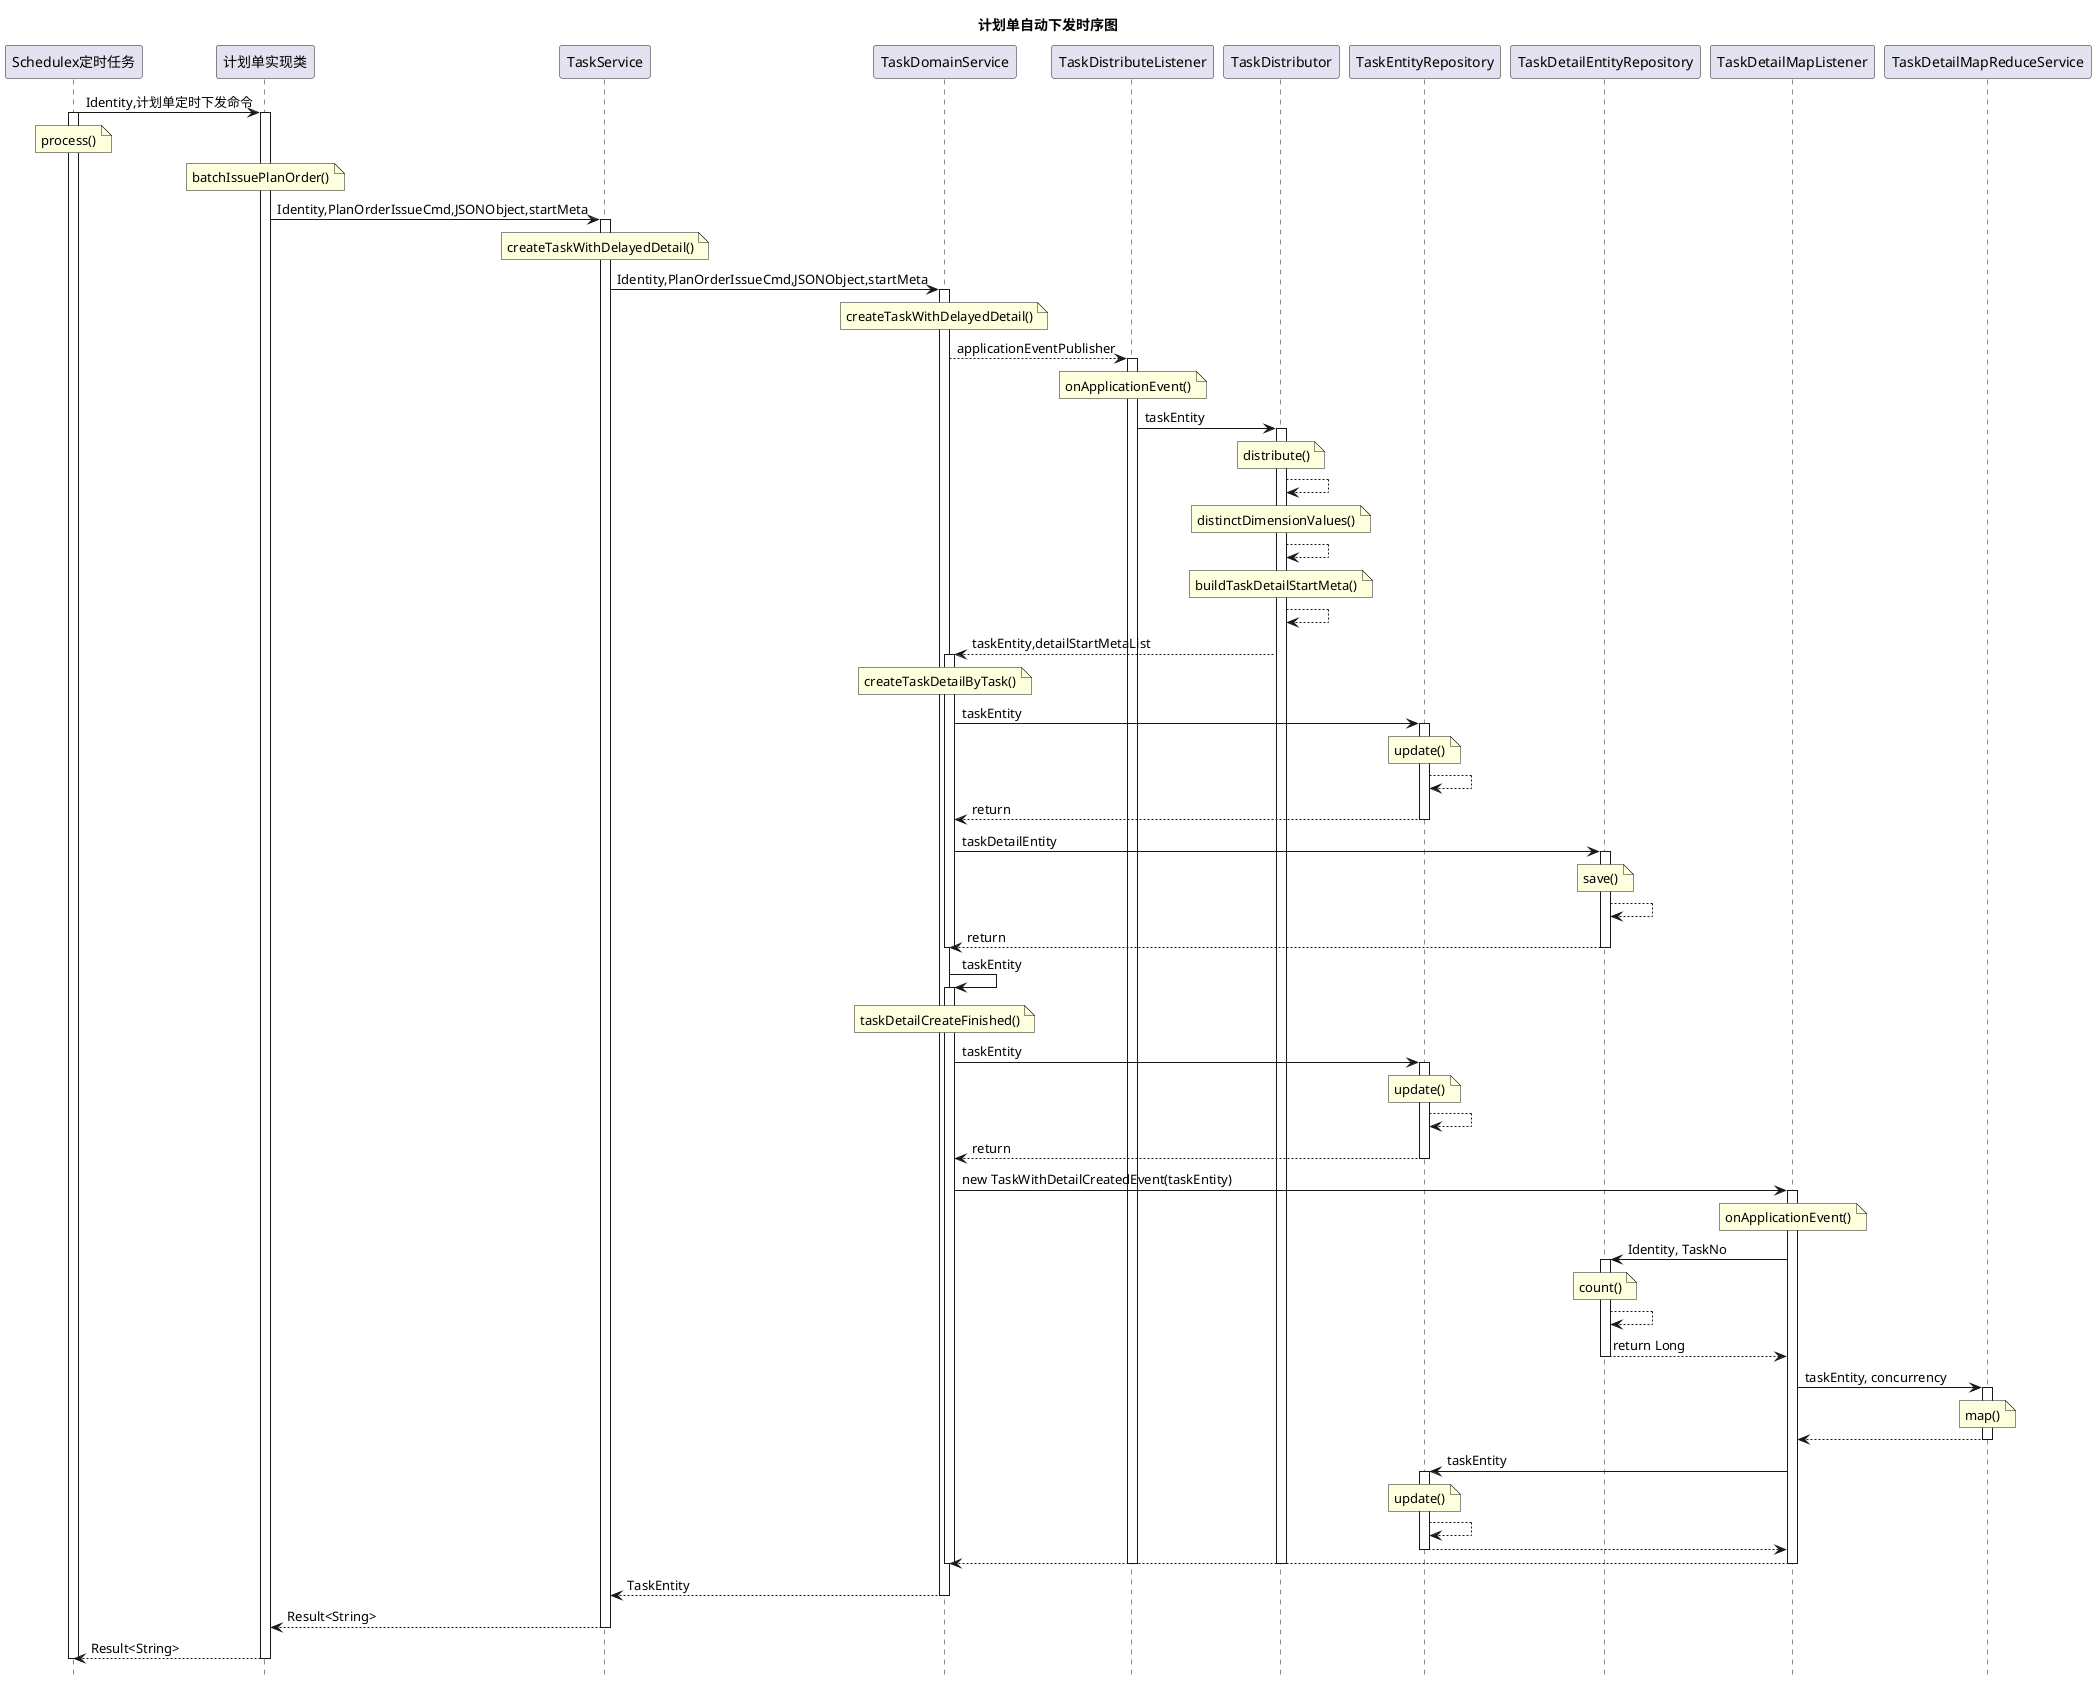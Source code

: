 @startuml
hide footbox
title 计划单自动下发时序图
Schedulex定时任务 -> 计划单实现类:Identity,计划单定时下发命令
note over Schedulex定时任务: process()
activate Schedulex定时任务
note over 计划单实现类: batchIssuePlanOrder()
activate 计划单实现类
计划单实现类 -> TaskService:Identity,PlanOrderIssueCmd,JSONObject,startMeta

note over TaskService: createTaskWithDelayedDetail()
activate TaskService
TaskService -> TaskDomainService: Identity,PlanOrderIssueCmd,JSONObject,startMeta

note over TaskDomainService: createTaskWithDelayedDetail()
activate TaskDomainService

TaskDomainService --> TaskDistributeListener: applicationEventPublisher
note over TaskDistributeListener: onApplicationEvent()
activate TaskDistributeListener
TaskDistributeListener -> TaskDistributor: taskEntity

note over TaskDistributor: distribute()
activate TaskDistributor
TaskDistributor --> TaskDistributor:
note over TaskDistributor: distinctDimensionValues()
TaskDistributor --> TaskDistributor:
note over TaskDistributor: buildTaskDetailStartMeta()
TaskDistributor --> TaskDistributor:

TaskDistributor --> TaskDomainService: taskEntity,detailStartMetaList

note over TaskDomainService: createTaskDetailByTask()
activate TaskDomainService

TaskDomainService -> TaskEntityRepository: taskEntity
note over TaskEntityRepository: update()
activate TaskEntityRepository
TaskEntityRepository --> TaskEntityRepository:
TaskEntityRepository --> TaskDomainService: return
deactivate TaskEntityRepository

TaskDomainService -> TaskDetailEntityRepository: taskDetailEntity
note over TaskDetailEntityRepository: save()
activate TaskDetailEntityRepository
TaskDetailEntityRepository --> TaskDetailEntityRepository:
TaskDetailEntityRepository --> TaskDomainService: return
deactivate TaskDetailEntityRepository

deactivate TaskDomainService


TaskDomainService -> TaskDomainService: taskEntity
note over TaskDomainService: taskDetailCreateFinished()
activate TaskDomainService
TaskDomainService -> TaskEntityRepository: taskEntity
note over TaskEntityRepository: update()
activate TaskEntityRepository
TaskEntityRepository --> TaskEntityRepository:
TaskEntityRepository --> TaskDomainService: return
deactivate TaskEntityRepository

TaskDomainService -> TaskDetailMapListener: new TaskWithDetailCreatedEvent(taskEntity)
note over TaskDetailMapListener: onApplicationEvent()
activate TaskDetailMapListener
TaskDetailMapListener -> TaskDetailEntityRepository: Identity, TaskNo

note over TaskDetailEntityRepository: count()
activate TaskDetailEntityRepository
TaskDetailEntityRepository --> TaskDetailEntityRepository:
TaskDetailEntityRepository --> TaskDetailMapListener: return Long
deactivate TaskDetailEntityRepository

TaskDetailMapListener -> TaskDetailMapReduceService: taskEntity, concurrency
note over TaskDetailMapReduceService: map()
activate TaskDetailMapReduceService
TaskDetailMapReduceService --> TaskDetailMapListener:
deactivate TaskDetailMapReduceService

TaskDetailMapListener -> TaskEntityRepository: taskEntity
note over TaskEntityRepository:update()
activate TaskEntityRepository
TaskEntityRepository --> TaskEntityRepository:
TaskEntityRepository --> TaskDetailMapListener
deactivate TaskEntityRepository

TaskDetailMapListener --> TaskDomainService:
deactivate TaskDetailMapListener

deactivate TaskDistributor
deactivate TaskDistributeListener

deactivate TaskDomainService

TaskDomainService --> TaskService: TaskEntity
deactivate TaskDomainService

TaskService --> 计划单实现类: Result<String>
deactivate TaskService

计划单实现类 --> Schedulex定时任务: Result<String>
deactivate 计划单实现类

deactivate Schedulex定时任务

@enduml
